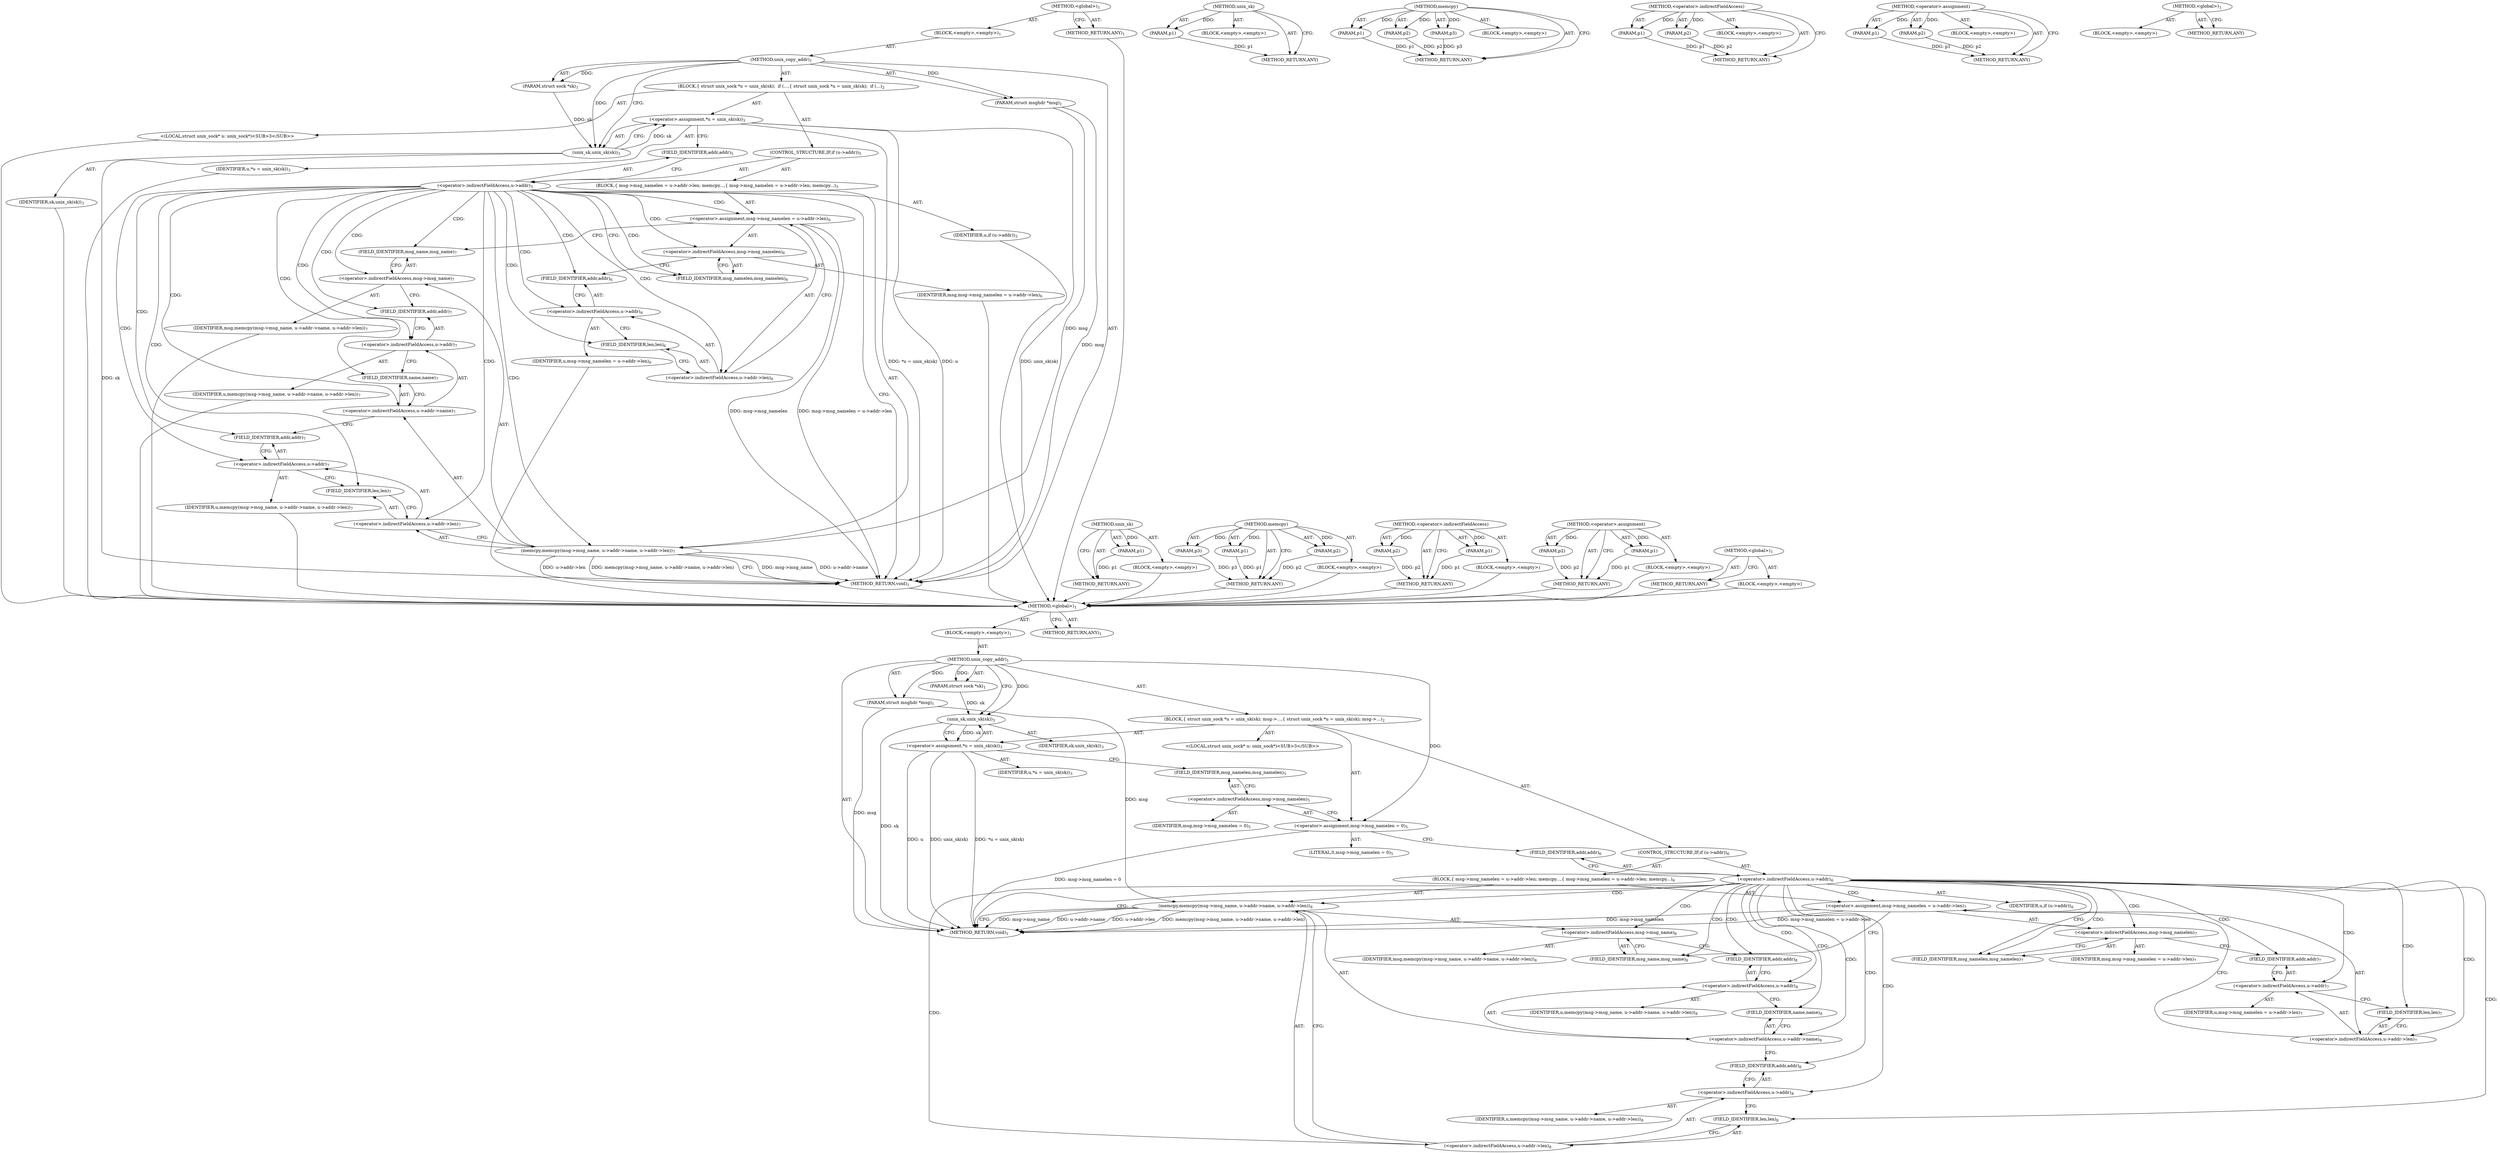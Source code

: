 digraph "&lt;global&gt;" {
vulnerable_6 [label=<(METHOD,&lt;global&gt;)<SUB>1</SUB>>];
vulnerable_7 [label=<(BLOCK,&lt;empty&gt;,&lt;empty&gt;)<SUB>1</SUB>>];
vulnerable_8 [label=<(METHOD,unix_copy_addr)<SUB>1</SUB>>];
vulnerable_9 [label=<(PARAM,struct msghdr *msg)<SUB>1</SUB>>];
vulnerable_10 [label=<(PARAM,struct sock *sk)<SUB>1</SUB>>];
vulnerable_11 [label=<(BLOCK,{
 	struct unix_sock *u = unix_sk(sk);
 
	msg-&gt;...,{
 	struct unix_sock *u = unix_sk(sk);
 
	msg-&gt;...)<SUB>2</SUB>>];
vulnerable_12 [label="<(LOCAL,struct unix_sock* u: unix_sock*)<SUB>3</SUB>>"];
vulnerable_13 [label=<(&lt;operator&gt;.assignment,*u = unix_sk(sk))<SUB>3</SUB>>];
vulnerable_14 [label=<(IDENTIFIER,u,*u = unix_sk(sk))<SUB>3</SUB>>];
vulnerable_15 [label=<(unix_sk,unix_sk(sk))<SUB>3</SUB>>];
vulnerable_16 [label=<(IDENTIFIER,sk,unix_sk(sk))<SUB>3</SUB>>];
vulnerable_17 [label=<(&lt;operator&gt;.assignment,msg-&gt;msg_namelen = 0)<SUB>5</SUB>>];
vulnerable_18 [label=<(&lt;operator&gt;.indirectFieldAccess,msg-&gt;msg_namelen)<SUB>5</SUB>>];
vulnerable_19 [label=<(IDENTIFIER,msg,msg-&gt;msg_namelen = 0)<SUB>5</SUB>>];
vulnerable_20 [label=<(FIELD_IDENTIFIER,msg_namelen,msg_namelen)<SUB>5</SUB>>];
vulnerable_21 [label=<(LITERAL,0,msg-&gt;msg_namelen = 0)<SUB>5</SUB>>];
vulnerable_22 [label=<(CONTROL_STRUCTURE,IF,if (u-&gt;addr))<SUB>6</SUB>>];
vulnerable_23 [label=<(&lt;operator&gt;.indirectFieldAccess,u-&gt;addr)<SUB>6</SUB>>];
vulnerable_24 [label=<(IDENTIFIER,u,if (u-&gt;addr))<SUB>6</SUB>>];
vulnerable_25 [label=<(FIELD_IDENTIFIER,addr,addr)<SUB>6</SUB>>];
vulnerable_26 [label=<(BLOCK,{
 		msg-&gt;msg_namelen = u-&gt;addr-&gt;len;
 		memcpy...,{
 		msg-&gt;msg_namelen = u-&gt;addr-&gt;len;
 		memcpy...)<SUB>6</SUB>>];
vulnerable_27 [label=<(&lt;operator&gt;.assignment,msg-&gt;msg_namelen = u-&gt;addr-&gt;len)<SUB>7</SUB>>];
vulnerable_28 [label=<(&lt;operator&gt;.indirectFieldAccess,msg-&gt;msg_namelen)<SUB>7</SUB>>];
vulnerable_29 [label=<(IDENTIFIER,msg,msg-&gt;msg_namelen = u-&gt;addr-&gt;len)<SUB>7</SUB>>];
vulnerable_30 [label=<(FIELD_IDENTIFIER,msg_namelen,msg_namelen)<SUB>7</SUB>>];
vulnerable_31 [label=<(&lt;operator&gt;.indirectFieldAccess,u-&gt;addr-&gt;len)<SUB>7</SUB>>];
vulnerable_32 [label=<(&lt;operator&gt;.indirectFieldAccess,u-&gt;addr)<SUB>7</SUB>>];
vulnerable_33 [label=<(IDENTIFIER,u,msg-&gt;msg_namelen = u-&gt;addr-&gt;len)<SUB>7</SUB>>];
vulnerable_34 [label=<(FIELD_IDENTIFIER,addr,addr)<SUB>7</SUB>>];
vulnerable_35 [label=<(FIELD_IDENTIFIER,len,len)<SUB>7</SUB>>];
vulnerable_36 [label=<(memcpy,memcpy(msg-&gt;msg_name, u-&gt;addr-&gt;name, u-&gt;addr-&gt;len))<SUB>8</SUB>>];
vulnerable_37 [label=<(&lt;operator&gt;.indirectFieldAccess,msg-&gt;msg_name)<SUB>8</SUB>>];
vulnerable_38 [label=<(IDENTIFIER,msg,memcpy(msg-&gt;msg_name, u-&gt;addr-&gt;name, u-&gt;addr-&gt;len))<SUB>8</SUB>>];
vulnerable_39 [label=<(FIELD_IDENTIFIER,msg_name,msg_name)<SUB>8</SUB>>];
vulnerable_40 [label=<(&lt;operator&gt;.indirectFieldAccess,u-&gt;addr-&gt;name)<SUB>8</SUB>>];
vulnerable_41 [label=<(&lt;operator&gt;.indirectFieldAccess,u-&gt;addr)<SUB>8</SUB>>];
vulnerable_42 [label=<(IDENTIFIER,u,memcpy(msg-&gt;msg_name, u-&gt;addr-&gt;name, u-&gt;addr-&gt;len))<SUB>8</SUB>>];
vulnerable_43 [label=<(FIELD_IDENTIFIER,addr,addr)<SUB>8</SUB>>];
vulnerable_44 [label=<(FIELD_IDENTIFIER,name,name)<SUB>8</SUB>>];
vulnerable_45 [label=<(&lt;operator&gt;.indirectFieldAccess,u-&gt;addr-&gt;len)<SUB>8</SUB>>];
vulnerable_46 [label=<(&lt;operator&gt;.indirectFieldAccess,u-&gt;addr)<SUB>8</SUB>>];
vulnerable_47 [label=<(IDENTIFIER,u,memcpy(msg-&gt;msg_name, u-&gt;addr-&gt;name, u-&gt;addr-&gt;len))<SUB>8</SUB>>];
vulnerable_48 [label=<(FIELD_IDENTIFIER,addr,addr)<SUB>8</SUB>>];
vulnerable_49 [label=<(FIELD_IDENTIFIER,len,len)<SUB>8</SUB>>];
vulnerable_50 [label=<(METHOD_RETURN,void)<SUB>1</SUB>>];
vulnerable_52 [label=<(METHOD_RETURN,ANY)<SUB>1</SUB>>];
vulnerable_78 [label=<(METHOD,unix_sk)>];
vulnerable_79 [label=<(PARAM,p1)>];
vulnerable_80 [label=<(BLOCK,&lt;empty&gt;,&lt;empty&gt;)>];
vulnerable_81 [label=<(METHOD_RETURN,ANY)>];
vulnerable_87 [label=<(METHOD,memcpy)>];
vulnerable_88 [label=<(PARAM,p1)>];
vulnerable_89 [label=<(PARAM,p2)>];
vulnerable_90 [label=<(PARAM,p3)>];
vulnerable_91 [label=<(BLOCK,&lt;empty&gt;,&lt;empty&gt;)>];
vulnerable_92 [label=<(METHOD_RETURN,ANY)>];
vulnerable_82 [label=<(METHOD,&lt;operator&gt;.indirectFieldAccess)>];
vulnerable_83 [label=<(PARAM,p1)>];
vulnerable_84 [label=<(PARAM,p2)>];
vulnerable_85 [label=<(BLOCK,&lt;empty&gt;,&lt;empty&gt;)>];
vulnerable_86 [label=<(METHOD_RETURN,ANY)>];
vulnerable_73 [label=<(METHOD,&lt;operator&gt;.assignment)>];
vulnerable_74 [label=<(PARAM,p1)>];
vulnerable_75 [label=<(PARAM,p2)>];
vulnerable_76 [label=<(BLOCK,&lt;empty&gt;,&lt;empty&gt;)>];
vulnerable_77 [label=<(METHOD_RETURN,ANY)>];
vulnerable_67 [label=<(METHOD,&lt;global&gt;)<SUB>1</SUB>>];
vulnerable_68 [label=<(BLOCK,&lt;empty&gt;,&lt;empty&gt;)>];
vulnerable_69 [label=<(METHOD_RETURN,ANY)>];
fixed_6 [label=<(METHOD,&lt;global&gt;)<SUB>1</SUB>>];
fixed_7 [label=<(BLOCK,&lt;empty&gt;,&lt;empty&gt;)<SUB>1</SUB>>];
fixed_8 [label=<(METHOD,unix_copy_addr)<SUB>1</SUB>>];
fixed_9 [label=<(PARAM,struct msghdr *msg)<SUB>1</SUB>>];
fixed_10 [label=<(PARAM,struct sock *sk)<SUB>1</SUB>>];
fixed_11 [label=<(BLOCK,{
 	struct unix_sock *u = unix_sk(sk);
 
 	if (...,{
 	struct unix_sock *u = unix_sk(sk);
 
 	if (...)<SUB>2</SUB>>];
fixed_12 [label="<(LOCAL,struct unix_sock* u: unix_sock*)<SUB>3</SUB>>"];
fixed_13 [label=<(&lt;operator&gt;.assignment,*u = unix_sk(sk))<SUB>3</SUB>>];
fixed_14 [label=<(IDENTIFIER,u,*u = unix_sk(sk))<SUB>3</SUB>>];
fixed_15 [label=<(unix_sk,unix_sk(sk))<SUB>3</SUB>>];
fixed_16 [label=<(IDENTIFIER,sk,unix_sk(sk))<SUB>3</SUB>>];
fixed_17 [label=<(CONTROL_STRUCTURE,IF,if (u-&gt;addr))<SUB>5</SUB>>];
fixed_18 [label=<(&lt;operator&gt;.indirectFieldAccess,u-&gt;addr)<SUB>5</SUB>>];
fixed_19 [label=<(IDENTIFIER,u,if (u-&gt;addr))<SUB>5</SUB>>];
fixed_20 [label=<(FIELD_IDENTIFIER,addr,addr)<SUB>5</SUB>>];
fixed_21 [label=<(BLOCK,{
 		msg-&gt;msg_namelen = u-&gt;addr-&gt;len;
 		memcpy...,{
 		msg-&gt;msg_namelen = u-&gt;addr-&gt;len;
 		memcpy...)<SUB>5</SUB>>];
fixed_22 [label=<(&lt;operator&gt;.assignment,msg-&gt;msg_namelen = u-&gt;addr-&gt;len)<SUB>6</SUB>>];
fixed_23 [label=<(&lt;operator&gt;.indirectFieldAccess,msg-&gt;msg_namelen)<SUB>6</SUB>>];
fixed_24 [label=<(IDENTIFIER,msg,msg-&gt;msg_namelen = u-&gt;addr-&gt;len)<SUB>6</SUB>>];
fixed_25 [label=<(FIELD_IDENTIFIER,msg_namelen,msg_namelen)<SUB>6</SUB>>];
fixed_26 [label=<(&lt;operator&gt;.indirectFieldAccess,u-&gt;addr-&gt;len)<SUB>6</SUB>>];
fixed_27 [label=<(&lt;operator&gt;.indirectFieldAccess,u-&gt;addr)<SUB>6</SUB>>];
fixed_28 [label=<(IDENTIFIER,u,msg-&gt;msg_namelen = u-&gt;addr-&gt;len)<SUB>6</SUB>>];
fixed_29 [label=<(FIELD_IDENTIFIER,addr,addr)<SUB>6</SUB>>];
fixed_30 [label=<(FIELD_IDENTIFIER,len,len)<SUB>6</SUB>>];
fixed_31 [label=<(memcpy,memcpy(msg-&gt;msg_name, u-&gt;addr-&gt;name, u-&gt;addr-&gt;len))<SUB>7</SUB>>];
fixed_32 [label=<(&lt;operator&gt;.indirectFieldAccess,msg-&gt;msg_name)<SUB>7</SUB>>];
fixed_33 [label=<(IDENTIFIER,msg,memcpy(msg-&gt;msg_name, u-&gt;addr-&gt;name, u-&gt;addr-&gt;len))<SUB>7</SUB>>];
fixed_34 [label=<(FIELD_IDENTIFIER,msg_name,msg_name)<SUB>7</SUB>>];
fixed_35 [label=<(&lt;operator&gt;.indirectFieldAccess,u-&gt;addr-&gt;name)<SUB>7</SUB>>];
fixed_36 [label=<(&lt;operator&gt;.indirectFieldAccess,u-&gt;addr)<SUB>7</SUB>>];
fixed_37 [label=<(IDENTIFIER,u,memcpy(msg-&gt;msg_name, u-&gt;addr-&gt;name, u-&gt;addr-&gt;len))<SUB>7</SUB>>];
fixed_38 [label=<(FIELD_IDENTIFIER,addr,addr)<SUB>7</SUB>>];
fixed_39 [label=<(FIELD_IDENTIFIER,name,name)<SUB>7</SUB>>];
fixed_40 [label=<(&lt;operator&gt;.indirectFieldAccess,u-&gt;addr-&gt;len)<SUB>7</SUB>>];
fixed_41 [label=<(&lt;operator&gt;.indirectFieldAccess,u-&gt;addr)<SUB>7</SUB>>];
fixed_42 [label=<(IDENTIFIER,u,memcpy(msg-&gt;msg_name, u-&gt;addr-&gt;name, u-&gt;addr-&gt;len))<SUB>7</SUB>>];
fixed_43 [label=<(FIELD_IDENTIFIER,addr,addr)<SUB>7</SUB>>];
fixed_44 [label=<(FIELD_IDENTIFIER,len,len)<SUB>7</SUB>>];
fixed_45 [label=<(METHOD_RETURN,void)<SUB>1</SUB>>];
fixed_47 [label=<(METHOD_RETURN,ANY)<SUB>1</SUB>>];
fixed_71 [label=<(METHOD,unix_sk)>];
fixed_72 [label=<(PARAM,p1)>];
fixed_73 [label=<(BLOCK,&lt;empty&gt;,&lt;empty&gt;)>];
fixed_74 [label=<(METHOD_RETURN,ANY)>];
fixed_80 [label=<(METHOD,memcpy)>];
fixed_81 [label=<(PARAM,p1)>];
fixed_82 [label=<(PARAM,p2)>];
fixed_83 [label=<(PARAM,p3)>];
fixed_84 [label=<(BLOCK,&lt;empty&gt;,&lt;empty&gt;)>];
fixed_85 [label=<(METHOD_RETURN,ANY)>];
fixed_75 [label=<(METHOD,&lt;operator&gt;.indirectFieldAccess)>];
fixed_76 [label=<(PARAM,p1)>];
fixed_77 [label=<(PARAM,p2)>];
fixed_78 [label=<(BLOCK,&lt;empty&gt;,&lt;empty&gt;)>];
fixed_79 [label=<(METHOD_RETURN,ANY)>];
fixed_66 [label=<(METHOD,&lt;operator&gt;.assignment)>];
fixed_67 [label=<(PARAM,p1)>];
fixed_68 [label=<(PARAM,p2)>];
fixed_69 [label=<(BLOCK,&lt;empty&gt;,&lt;empty&gt;)>];
fixed_70 [label=<(METHOD_RETURN,ANY)>];
fixed_60 [label=<(METHOD,&lt;global&gt;)<SUB>1</SUB>>];
fixed_61 [label=<(BLOCK,&lt;empty&gt;,&lt;empty&gt;)>];
fixed_62 [label=<(METHOD_RETURN,ANY)>];
vulnerable_6 -> vulnerable_7  [key=0, label="AST: "];
vulnerable_6 -> vulnerable_52  [key=0, label="AST: "];
vulnerable_6 -> vulnerable_52  [key=1, label="CFG: "];
vulnerable_7 -> vulnerable_8  [key=0, label="AST: "];
vulnerable_8 -> vulnerable_9  [key=0, label="AST: "];
vulnerable_8 -> vulnerable_9  [key=1, label="DDG: "];
vulnerable_8 -> vulnerable_10  [key=0, label="AST: "];
vulnerable_8 -> vulnerable_10  [key=1, label="DDG: "];
vulnerable_8 -> vulnerable_11  [key=0, label="AST: "];
vulnerable_8 -> vulnerable_50  [key=0, label="AST: "];
vulnerable_8 -> vulnerable_15  [key=0, label="CFG: "];
vulnerable_8 -> vulnerable_15  [key=1, label="DDG: "];
vulnerable_8 -> vulnerable_17  [key=0, label="DDG: "];
vulnerable_9 -> vulnerable_50  [key=0, label="DDG: msg"];
vulnerable_9 -> vulnerable_36  [key=0, label="DDG: msg"];
vulnerable_10 -> vulnerable_15  [key=0, label="DDG: sk"];
vulnerable_11 -> vulnerable_12  [key=0, label="AST: "];
vulnerable_11 -> vulnerable_13  [key=0, label="AST: "];
vulnerable_11 -> vulnerable_17  [key=0, label="AST: "];
vulnerable_11 -> vulnerable_22  [key=0, label="AST: "];
vulnerable_13 -> vulnerable_14  [key=0, label="AST: "];
vulnerable_13 -> vulnerable_15  [key=0, label="AST: "];
vulnerable_13 -> vulnerable_20  [key=0, label="CFG: "];
vulnerable_13 -> vulnerable_50  [key=0, label="DDG: u"];
vulnerable_13 -> vulnerable_50  [key=1, label="DDG: unix_sk(sk)"];
vulnerable_13 -> vulnerable_50  [key=2, label="DDG: *u = unix_sk(sk)"];
vulnerable_15 -> vulnerable_16  [key=0, label="AST: "];
vulnerable_15 -> vulnerable_13  [key=0, label="CFG: "];
vulnerable_15 -> vulnerable_13  [key=1, label="DDG: sk"];
vulnerable_15 -> vulnerable_50  [key=0, label="DDG: sk"];
vulnerable_17 -> vulnerable_18  [key=0, label="AST: "];
vulnerable_17 -> vulnerable_21  [key=0, label="AST: "];
vulnerable_17 -> vulnerable_25  [key=0, label="CFG: "];
vulnerable_17 -> vulnerable_50  [key=0, label="DDG: msg-&gt;msg_namelen = 0"];
vulnerable_18 -> vulnerable_19  [key=0, label="AST: "];
vulnerable_18 -> vulnerable_20  [key=0, label="AST: "];
vulnerable_18 -> vulnerable_17  [key=0, label="CFG: "];
vulnerable_20 -> vulnerable_18  [key=0, label="CFG: "];
vulnerable_22 -> vulnerable_23  [key=0, label="AST: "];
vulnerable_22 -> vulnerable_26  [key=0, label="AST: "];
vulnerable_23 -> vulnerable_24  [key=0, label="AST: "];
vulnerable_23 -> vulnerable_25  [key=0, label="AST: "];
vulnerable_23 -> vulnerable_50  [key=0, label="CFG: "];
vulnerable_23 -> vulnerable_30  [key=0, label="CFG: "];
vulnerable_23 -> vulnerable_30  [key=1, label="CDG: "];
vulnerable_23 -> vulnerable_40  [key=0, label="CDG: "];
vulnerable_23 -> vulnerable_34  [key=0, label="CDG: "];
vulnerable_23 -> vulnerable_48  [key=0, label="CDG: "];
vulnerable_23 -> vulnerable_32  [key=0, label="CDG: "];
vulnerable_23 -> vulnerable_49  [key=0, label="CDG: "];
vulnerable_23 -> vulnerable_28  [key=0, label="CDG: "];
vulnerable_23 -> vulnerable_36  [key=0, label="CDG: "];
vulnerable_23 -> vulnerable_44  [key=0, label="CDG: "];
vulnerable_23 -> vulnerable_35  [key=0, label="CDG: "];
vulnerable_23 -> vulnerable_37  [key=0, label="CDG: "];
vulnerable_23 -> vulnerable_46  [key=0, label="CDG: "];
vulnerable_23 -> vulnerable_41  [key=0, label="CDG: "];
vulnerable_23 -> vulnerable_45  [key=0, label="CDG: "];
vulnerable_23 -> vulnerable_39  [key=0, label="CDG: "];
vulnerable_23 -> vulnerable_27  [key=0, label="CDG: "];
vulnerable_23 -> vulnerable_31  [key=0, label="CDG: "];
vulnerable_23 -> vulnerable_43  [key=0, label="CDG: "];
vulnerable_25 -> vulnerable_23  [key=0, label="CFG: "];
vulnerable_26 -> vulnerable_27  [key=0, label="AST: "];
vulnerable_26 -> vulnerable_36  [key=0, label="AST: "];
vulnerable_27 -> vulnerable_28  [key=0, label="AST: "];
vulnerable_27 -> vulnerable_31  [key=0, label="AST: "];
vulnerable_27 -> vulnerable_39  [key=0, label="CFG: "];
vulnerable_27 -> vulnerable_50  [key=0, label="DDG: msg-&gt;msg_namelen"];
vulnerable_27 -> vulnerable_50  [key=1, label="DDG: msg-&gt;msg_namelen = u-&gt;addr-&gt;len"];
vulnerable_28 -> vulnerable_29  [key=0, label="AST: "];
vulnerable_28 -> vulnerable_30  [key=0, label="AST: "];
vulnerable_28 -> vulnerable_34  [key=0, label="CFG: "];
vulnerable_30 -> vulnerable_28  [key=0, label="CFG: "];
vulnerable_31 -> vulnerable_32  [key=0, label="AST: "];
vulnerable_31 -> vulnerable_35  [key=0, label="AST: "];
vulnerable_31 -> vulnerable_27  [key=0, label="CFG: "];
vulnerable_32 -> vulnerable_33  [key=0, label="AST: "];
vulnerable_32 -> vulnerable_34  [key=0, label="AST: "];
vulnerable_32 -> vulnerable_35  [key=0, label="CFG: "];
vulnerable_34 -> vulnerable_32  [key=0, label="CFG: "];
vulnerable_35 -> vulnerable_31  [key=0, label="CFG: "];
vulnerable_36 -> vulnerable_37  [key=0, label="AST: "];
vulnerable_36 -> vulnerable_40  [key=0, label="AST: "];
vulnerable_36 -> vulnerable_45  [key=0, label="AST: "];
vulnerable_36 -> vulnerable_50  [key=0, label="CFG: "];
vulnerable_36 -> vulnerable_50  [key=1, label="DDG: msg-&gt;msg_name"];
vulnerable_36 -> vulnerable_50  [key=2, label="DDG: u-&gt;addr-&gt;name"];
vulnerable_36 -> vulnerable_50  [key=3, label="DDG: u-&gt;addr-&gt;len"];
vulnerable_36 -> vulnerable_50  [key=4, label="DDG: memcpy(msg-&gt;msg_name, u-&gt;addr-&gt;name, u-&gt;addr-&gt;len)"];
vulnerable_37 -> vulnerable_38  [key=0, label="AST: "];
vulnerable_37 -> vulnerable_39  [key=0, label="AST: "];
vulnerable_37 -> vulnerable_43  [key=0, label="CFG: "];
vulnerable_39 -> vulnerable_37  [key=0, label="CFG: "];
vulnerable_40 -> vulnerable_41  [key=0, label="AST: "];
vulnerable_40 -> vulnerable_44  [key=0, label="AST: "];
vulnerable_40 -> vulnerable_48  [key=0, label="CFG: "];
vulnerable_41 -> vulnerable_42  [key=0, label="AST: "];
vulnerable_41 -> vulnerable_43  [key=0, label="AST: "];
vulnerable_41 -> vulnerable_44  [key=0, label="CFG: "];
vulnerable_43 -> vulnerable_41  [key=0, label="CFG: "];
vulnerable_44 -> vulnerable_40  [key=0, label="CFG: "];
vulnerable_45 -> vulnerable_46  [key=0, label="AST: "];
vulnerable_45 -> vulnerable_49  [key=0, label="AST: "];
vulnerable_45 -> vulnerable_36  [key=0, label="CFG: "];
vulnerable_46 -> vulnerable_47  [key=0, label="AST: "];
vulnerable_46 -> vulnerable_48  [key=0, label="AST: "];
vulnerable_46 -> vulnerable_49  [key=0, label="CFG: "];
vulnerable_48 -> vulnerable_46  [key=0, label="CFG: "];
vulnerable_49 -> vulnerable_45  [key=0, label="CFG: "];
vulnerable_78 -> vulnerable_79  [key=0, label="AST: "];
vulnerable_78 -> vulnerable_79  [key=1, label="DDG: "];
vulnerable_78 -> vulnerable_80  [key=0, label="AST: "];
vulnerable_78 -> vulnerable_81  [key=0, label="AST: "];
vulnerable_78 -> vulnerable_81  [key=1, label="CFG: "];
vulnerable_79 -> vulnerable_81  [key=0, label="DDG: p1"];
vulnerable_87 -> vulnerable_88  [key=0, label="AST: "];
vulnerable_87 -> vulnerable_88  [key=1, label="DDG: "];
vulnerable_87 -> vulnerable_91  [key=0, label="AST: "];
vulnerable_87 -> vulnerable_89  [key=0, label="AST: "];
vulnerable_87 -> vulnerable_89  [key=1, label="DDG: "];
vulnerable_87 -> vulnerable_92  [key=0, label="AST: "];
vulnerable_87 -> vulnerable_92  [key=1, label="CFG: "];
vulnerable_87 -> vulnerable_90  [key=0, label="AST: "];
vulnerable_87 -> vulnerable_90  [key=1, label="DDG: "];
vulnerable_88 -> vulnerable_92  [key=0, label="DDG: p1"];
vulnerable_89 -> vulnerable_92  [key=0, label="DDG: p2"];
vulnerable_90 -> vulnerable_92  [key=0, label="DDG: p3"];
vulnerable_82 -> vulnerable_83  [key=0, label="AST: "];
vulnerable_82 -> vulnerable_83  [key=1, label="DDG: "];
vulnerable_82 -> vulnerable_85  [key=0, label="AST: "];
vulnerable_82 -> vulnerable_84  [key=0, label="AST: "];
vulnerable_82 -> vulnerable_84  [key=1, label="DDG: "];
vulnerable_82 -> vulnerable_86  [key=0, label="AST: "];
vulnerable_82 -> vulnerable_86  [key=1, label="CFG: "];
vulnerable_83 -> vulnerable_86  [key=0, label="DDG: p1"];
vulnerable_84 -> vulnerable_86  [key=0, label="DDG: p2"];
vulnerable_73 -> vulnerable_74  [key=0, label="AST: "];
vulnerable_73 -> vulnerable_74  [key=1, label="DDG: "];
vulnerable_73 -> vulnerable_76  [key=0, label="AST: "];
vulnerable_73 -> vulnerable_75  [key=0, label="AST: "];
vulnerable_73 -> vulnerable_75  [key=1, label="DDG: "];
vulnerable_73 -> vulnerable_77  [key=0, label="AST: "];
vulnerable_73 -> vulnerable_77  [key=1, label="CFG: "];
vulnerable_74 -> vulnerable_77  [key=0, label="DDG: p1"];
vulnerable_75 -> vulnerable_77  [key=0, label="DDG: p2"];
vulnerable_67 -> vulnerable_68  [key=0, label="AST: "];
vulnerable_67 -> vulnerable_69  [key=0, label="AST: "];
vulnerable_67 -> vulnerable_69  [key=1, label="CFG: "];
fixed_6 -> fixed_7  [key=0, label="AST: "];
fixed_6 -> fixed_47  [key=0, label="AST: "];
fixed_6 -> fixed_47  [key=1, label="CFG: "];
fixed_7 -> fixed_8  [key=0, label="AST: "];
fixed_8 -> fixed_9  [key=0, label="AST: "];
fixed_8 -> fixed_9  [key=1, label="DDG: "];
fixed_8 -> fixed_10  [key=0, label="AST: "];
fixed_8 -> fixed_10  [key=1, label="DDG: "];
fixed_8 -> fixed_11  [key=0, label="AST: "];
fixed_8 -> fixed_45  [key=0, label="AST: "];
fixed_8 -> fixed_15  [key=0, label="CFG: "];
fixed_8 -> fixed_15  [key=1, label="DDG: "];
fixed_9 -> fixed_45  [key=0, label="DDG: msg"];
fixed_9 -> fixed_31  [key=0, label="DDG: msg"];
fixed_10 -> fixed_15  [key=0, label="DDG: sk"];
fixed_11 -> fixed_12  [key=0, label="AST: "];
fixed_11 -> fixed_13  [key=0, label="AST: "];
fixed_11 -> fixed_17  [key=0, label="AST: "];
fixed_12 -> vulnerable_6  [key=0];
fixed_13 -> fixed_14  [key=0, label="AST: "];
fixed_13 -> fixed_15  [key=0, label="AST: "];
fixed_13 -> fixed_20  [key=0, label="CFG: "];
fixed_13 -> fixed_45  [key=0, label="DDG: u"];
fixed_13 -> fixed_45  [key=1, label="DDG: unix_sk(sk)"];
fixed_13 -> fixed_45  [key=2, label="DDG: *u = unix_sk(sk)"];
fixed_14 -> vulnerable_6  [key=0];
fixed_15 -> fixed_16  [key=0, label="AST: "];
fixed_15 -> fixed_13  [key=0, label="CFG: "];
fixed_15 -> fixed_13  [key=1, label="DDG: sk"];
fixed_15 -> fixed_45  [key=0, label="DDG: sk"];
fixed_16 -> vulnerable_6  [key=0];
fixed_17 -> fixed_18  [key=0, label="AST: "];
fixed_17 -> fixed_21  [key=0, label="AST: "];
fixed_18 -> fixed_19  [key=0, label="AST: "];
fixed_18 -> fixed_20  [key=0, label="AST: "];
fixed_18 -> fixed_45  [key=0, label="CFG: "];
fixed_18 -> fixed_25  [key=0, label="CFG: "];
fixed_18 -> fixed_25  [key=1, label="CDG: "];
fixed_18 -> fixed_40  [key=0, label="CDG: "];
fixed_18 -> fixed_30  [key=0, label="CDG: "];
fixed_18 -> fixed_29  [key=0, label="CDG: "];
fixed_18 -> fixed_34  [key=0, label="CDG: "];
fixed_18 -> fixed_32  [key=0, label="CDG: "];
fixed_18 -> fixed_26  [key=0, label="CDG: "];
fixed_18 -> fixed_23  [key=0, label="CDG: "];
fixed_18 -> fixed_36  [key=0, label="CDG: "];
fixed_18 -> fixed_44  [key=0, label="CDG: "];
fixed_18 -> fixed_35  [key=0, label="CDG: "];
fixed_18 -> fixed_38  [key=0, label="CDG: "];
fixed_18 -> fixed_22  [key=0, label="CDG: "];
fixed_18 -> fixed_41  [key=0, label="CDG: "];
fixed_18 -> fixed_39  [key=0, label="CDG: "];
fixed_18 -> fixed_27  [key=0, label="CDG: "];
fixed_18 -> fixed_31  [key=0, label="CDG: "];
fixed_18 -> fixed_43  [key=0, label="CDG: "];
fixed_19 -> vulnerable_6  [key=0];
fixed_20 -> fixed_18  [key=0, label="CFG: "];
fixed_21 -> fixed_22  [key=0, label="AST: "];
fixed_21 -> fixed_31  [key=0, label="AST: "];
fixed_22 -> fixed_23  [key=0, label="AST: "];
fixed_22 -> fixed_26  [key=0, label="AST: "];
fixed_22 -> fixed_34  [key=0, label="CFG: "];
fixed_22 -> fixed_45  [key=0, label="DDG: msg-&gt;msg_namelen"];
fixed_22 -> fixed_45  [key=1, label="DDG: msg-&gt;msg_namelen = u-&gt;addr-&gt;len"];
fixed_23 -> fixed_24  [key=0, label="AST: "];
fixed_23 -> fixed_25  [key=0, label="AST: "];
fixed_23 -> fixed_29  [key=0, label="CFG: "];
fixed_24 -> vulnerable_6  [key=0];
fixed_25 -> fixed_23  [key=0, label="CFG: "];
fixed_26 -> fixed_27  [key=0, label="AST: "];
fixed_26 -> fixed_30  [key=0, label="AST: "];
fixed_26 -> fixed_22  [key=0, label="CFG: "];
fixed_27 -> fixed_28  [key=0, label="AST: "];
fixed_27 -> fixed_29  [key=0, label="AST: "];
fixed_27 -> fixed_30  [key=0, label="CFG: "];
fixed_28 -> vulnerable_6  [key=0];
fixed_29 -> fixed_27  [key=0, label="CFG: "];
fixed_30 -> fixed_26  [key=0, label="CFG: "];
fixed_31 -> fixed_32  [key=0, label="AST: "];
fixed_31 -> fixed_35  [key=0, label="AST: "];
fixed_31 -> fixed_40  [key=0, label="AST: "];
fixed_31 -> fixed_45  [key=0, label="CFG: "];
fixed_31 -> fixed_45  [key=1, label="DDG: msg-&gt;msg_name"];
fixed_31 -> fixed_45  [key=2, label="DDG: u-&gt;addr-&gt;name"];
fixed_31 -> fixed_45  [key=3, label="DDG: u-&gt;addr-&gt;len"];
fixed_31 -> fixed_45  [key=4, label="DDG: memcpy(msg-&gt;msg_name, u-&gt;addr-&gt;name, u-&gt;addr-&gt;len)"];
fixed_32 -> fixed_33  [key=0, label="AST: "];
fixed_32 -> fixed_34  [key=0, label="AST: "];
fixed_32 -> fixed_38  [key=0, label="CFG: "];
fixed_33 -> vulnerable_6  [key=0];
fixed_34 -> fixed_32  [key=0, label="CFG: "];
fixed_35 -> fixed_36  [key=0, label="AST: "];
fixed_35 -> fixed_39  [key=0, label="AST: "];
fixed_35 -> fixed_43  [key=0, label="CFG: "];
fixed_36 -> fixed_37  [key=0, label="AST: "];
fixed_36 -> fixed_38  [key=0, label="AST: "];
fixed_36 -> fixed_39  [key=0, label="CFG: "];
fixed_37 -> vulnerable_6  [key=0];
fixed_38 -> fixed_36  [key=0, label="CFG: "];
fixed_39 -> fixed_35  [key=0, label="CFG: "];
fixed_40 -> fixed_41  [key=0, label="AST: "];
fixed_40 -> fixed_44  [key=0, label="AST: "];
fixed_40 -> fixed_31  [key=0, label="CFG: "];
fixed_41 -> fixed_42  [key=0, label="AST: "];
fixed_41 -> fixed_43  [key=0, label="AST: "];
fixed_41 -> fixed_44  [key=0, label="CFG: "];
fixed_42 -> vulnerable_6  [key=0];
fixed_43 -> fixed_41  [key=0, label="CFG: "];
fixed_44 -> fixed_40  [key=0, label="CFG: "];
fixed_45 -> vulnerable_6  [key=0];
fixed_47 -> vulnerable_6  [key=0];
fixed_71 -> fixed_72  [key=0, label="AST: "];
fixed_71 -> fixed_72  [key=1, label="DDG: "];
fixed_71 -> fixed_73  [key=0, label="AST: "];
fixed_71 -> fixed_74  [key=0, label="AST: "];
fixed_71 -> fixed_74  [key=1, label="CFG: "];
fixed_72 -> fixed_74  [key=0, label="DDG: p1"];
fixed_73 -> vulnerable_6  [key=0];
fixed_74 -> vulnerable_6  [key=0];
fixed_80 -> fixed_81  [key=0, label="AST: "];
fixed_80 -> fixed_81  [key=1, label="DDG: "];
fixed_80 -> fixed_84  [key=0, label="AST: "];
fixed_80 -> fixed_82  [key=0, label="AST: "];
fixed_80 -> fixed_82  [key=1, label="DDG: "];
fixed_80 -> fixed_85  [key=0, label="AST: "];
fixed_80 -> fixed_85  [key=1, label="CFG: "];
fixed_80 -> fixed_83  [key=0, label="AST: "];
fixed_80 -> fixed_83  [key=1, label="DDG: "];
fixed_81 -> fixed_85  [key=0, label="DDG: p1"];
fixed_82 -> fixed_85  [key=0, label="DDG: p2"];
fixed_83 -> fixed_85  [key=0, label="DDG: p3"];
fixed_84 -> vulnerable_6  [key=0];
fixed_85 -> vulnerable_6  [key=0];
fixed_75 -> fixed_76  [key=0, label="AST: "];
fixed_75 -> fixed_76  [key=1, label="DDG: "];
fixed_75 -> fixed_78  [key=0, label="AST: "];
fixed_75 -> fixed_77  [key=0, label="AST: "];
fixed_75 -> fixed_77  [key=1, label="DDG: "];
fixed_75 -> fixed_79  [key=0, label="AST: "];
fixed_75 -> fixed_79  [key=1, label="CFG: "];
fixed_76 -> fixed_79  [key=0, label="DDG: p1"];
fixed_77 -> fixed_79  [key=0, label="DDG: p2"];
fixed_78 -> vulnerable_6  [key=0];
fixed_79 -> vulnerable_6  [key=0];
fixed_66 -> fixed_67  [key=0, label="AST: "];
fixed_66 -> fixed_67  [key=1, label="DDG: "];
fixed_66 -> fixed_69  [key=0, label="AST: "];
fixed_66 -> fixed_68  [key=0, label="AST: "];
fixed_66 -> fixed_68  [key=1, label="DDG: "];
fixed_66 -> fixed_70  [key=0, label="AST: "];
fixed_66 -> fixed_70  [key=1, label="CFG: "];
fixed_67 -> fixed_70  [key=0, label="DDG: p1"];
fixed_68 -> fixed_70  [key=0, label="DDG: p2"];
fixed_69 -> vulnerable_6  [key=0];
fixed_70 -> vulnerable_6  [key=0];
fixed_60 -> fixed_61  [key=0, label="AST: "];
fixed_60 -> fixed_62  [key=0, label="AST: "];
fixed_60 -> fixed_62  [key=1, label="CFG: "];
fixed_61 -> vulnerable_6  [key=0];
fixed_62 -> vulnerable_6  [key=0];
}
